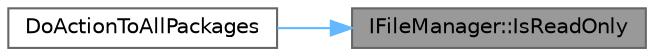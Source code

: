digraph "IFileManager::IsReadOnly"
{
 // INTERACTIVE_SVG=YES
 // LATEX_PDF_SIZE
  bgcolor="transparent";
  edge [fontname=Helvetica,fontsize=10,labelfontname=Helvetica,labelfontsize=10];
  node [fontname=Helvetica,fontsize=10,shape=box,height=0.2,width=0.4];
  rankdir="RL";
  Node1 [id="Node000001",label="IFileManager::IsReadOnly",height=0.2,width=0.4,color="gray40", fillcolor="grey60", style="filled", fontcolor="black",tooltip="Checks if a file is read-only."];
  Node1 -> Node2 [id="edge1_Node000001_Node000002",dir="back",color="steelblue1",style="solid",tooltip=" "];
  Node2 [id="Node000002",label="DoActionToAllPackages",height=0.2,width=0.4,color="grey40", fillcolor="white", style="filled",URL="$da/d30/PackageHelperFunctions_8h.html#acc8f5257167f556d43b750047da566fc",tooltip="This is our Functional \"Do an Action to all Packages\" Template."];
}

